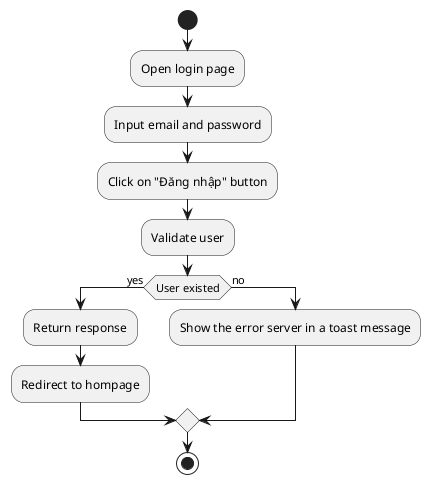 @startuml
start
:Open login page;
:Input email and password;
:Click on "Đăng nhập" button;
:Validate user;
if (User existed) then (yes)
  :Return response;
  :Redirect to hompage;
else (no)
  :Show the error server in a toast message;
endif
stop
@enduml